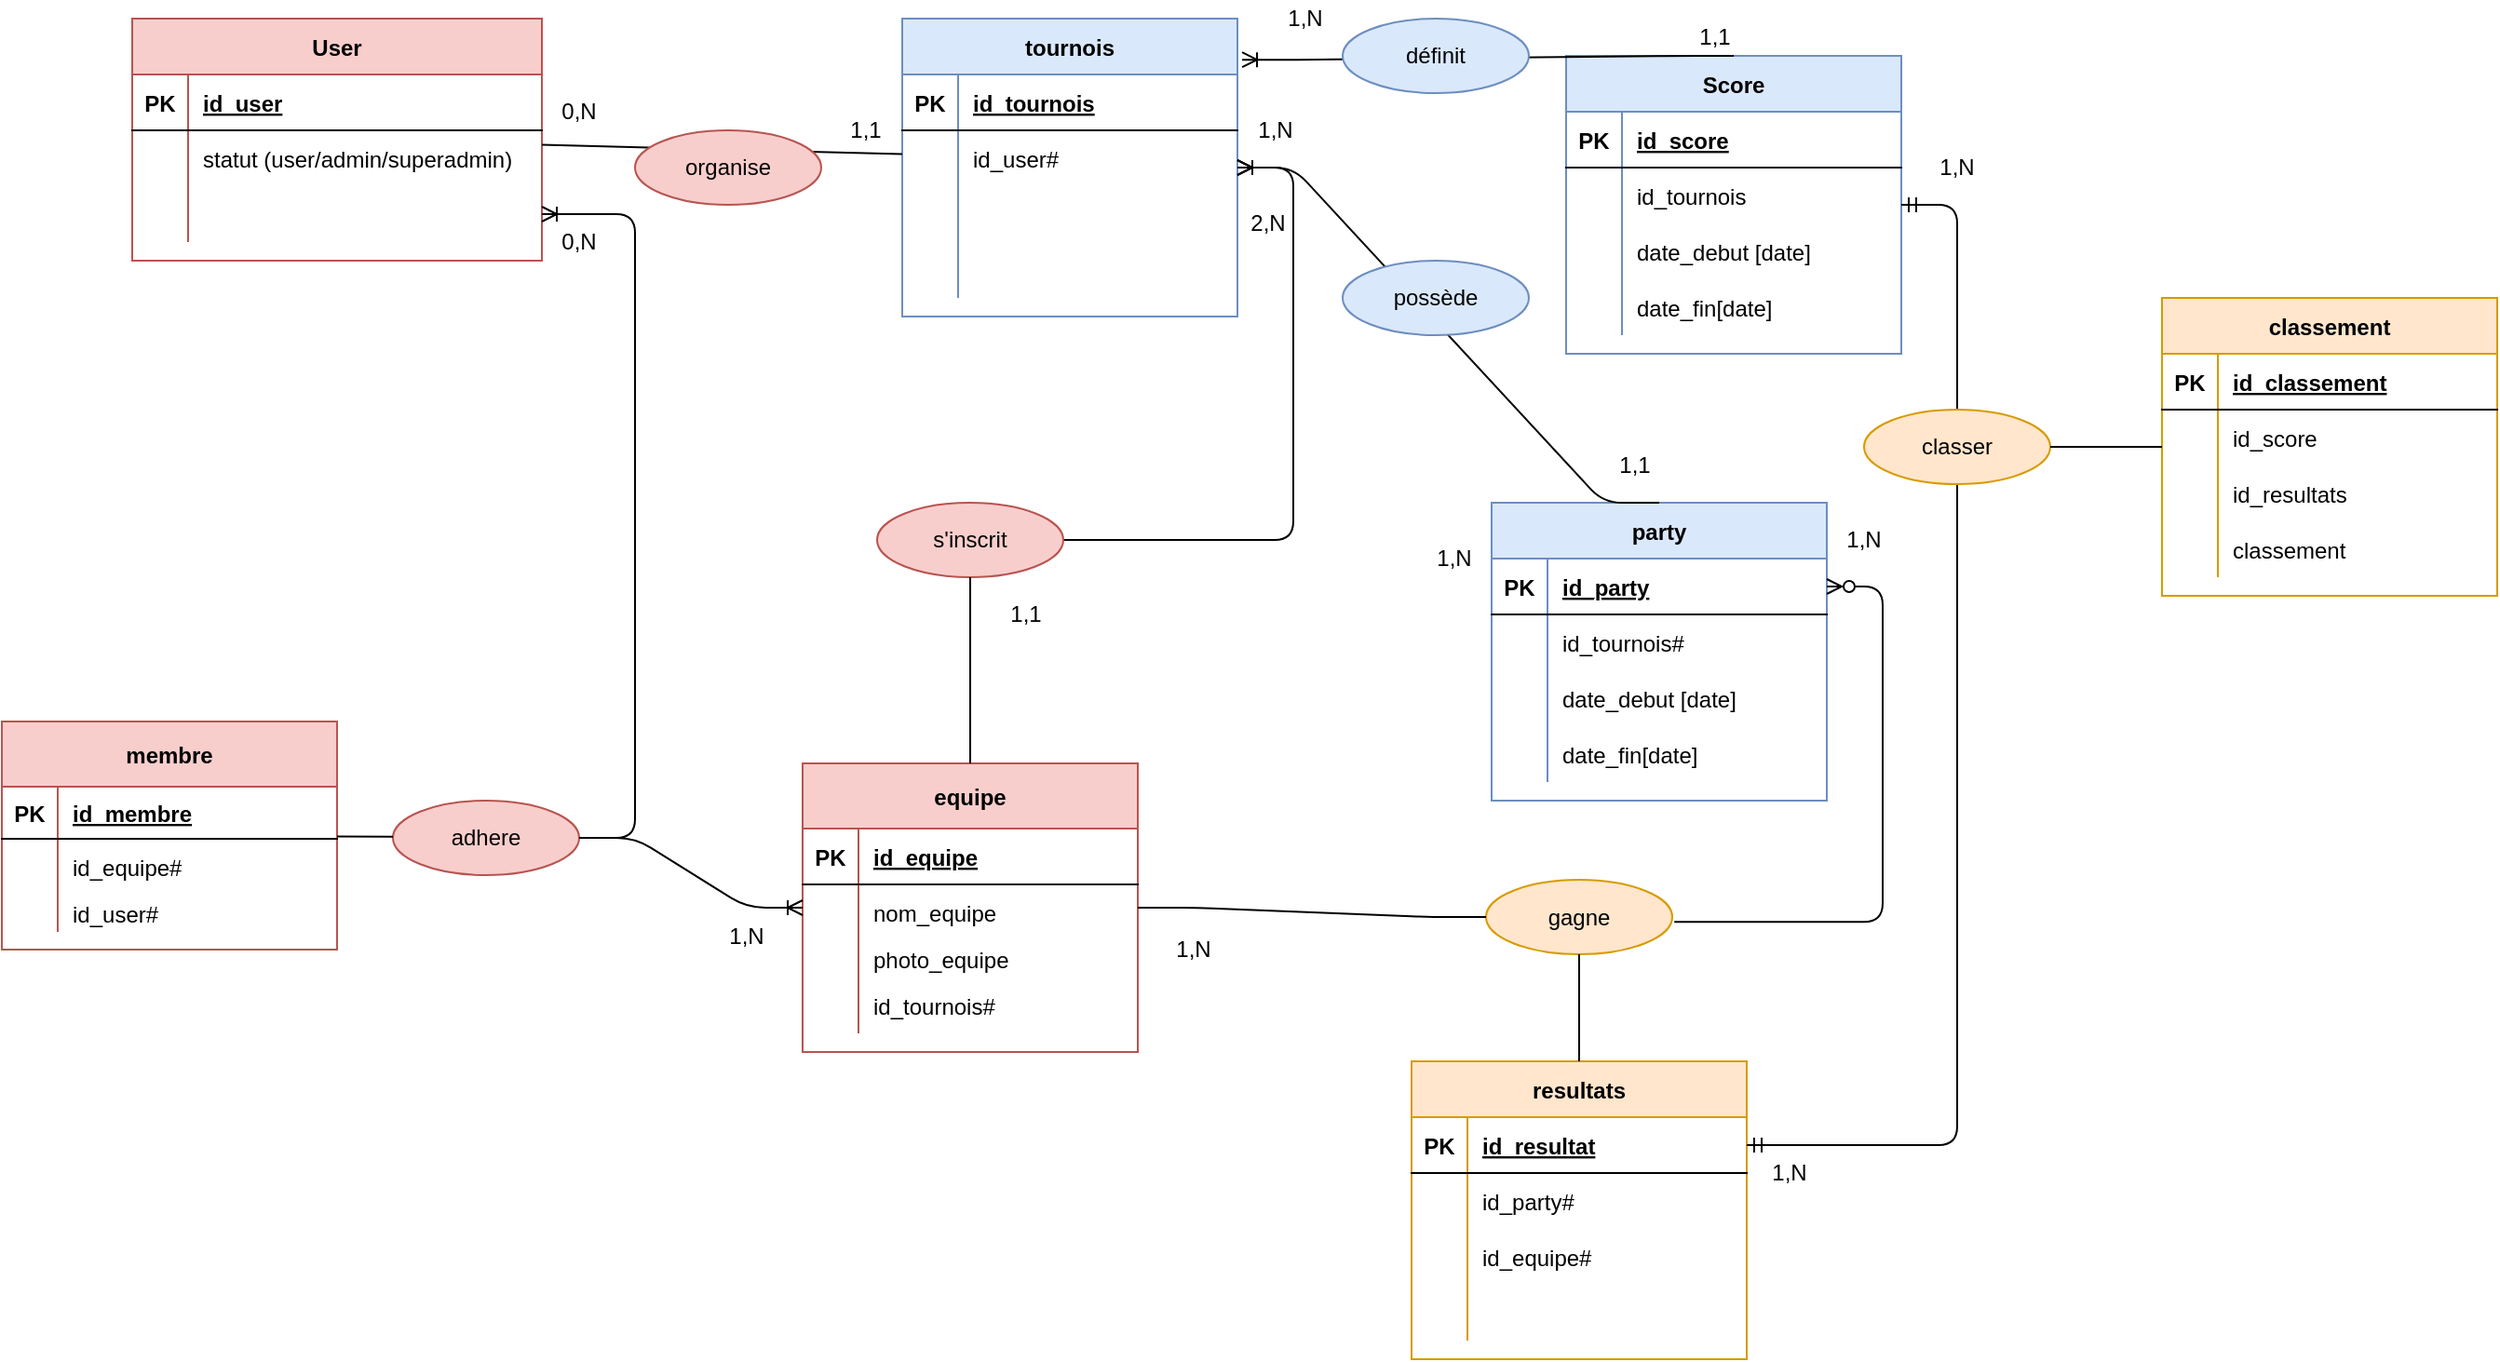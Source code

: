 <mxfile version="15.4.3" type="github">
  <diagram id="LHHhkdgvJ5AZlRCK52b9" name="Page-1">
    <mxGraphModel dx="2249" dy="752" grid="1" gridSize="10" guides="1" tooltips="1" connect="1" arrows="1" fold="1" page="1" pageScale="1" pageWidth="827" pageHeight="1169" math="0" shadow="0">
      <root>
        <mxCell id="0" />
        <mxCell id="1" parent="0" />
        <mxCell id="ABMfCjns19csXs6lVHj8-6" value="User" style="shape=table;startSize=30;container=1;collapsible=1;childLayout=tableLayout;fixedRows=1;rowLines=0;fontStyle=1;align=center;resizeLast=1;fillColor=#f8cecc;strokeColor=#b85450;" parent="1" vertex="1">
          <mxGeometry x="20" y="360" width="220" height="130" as="geometry" />
        </mxCell>
        <mxCell id="ABMfCjns19csXs6lVHj8-7" value="" style="shape=partialRectangle;collapsible=0;dropTarget=0;pointerEvents=0;fillColor=none;top=0;left=0;bottom=1;right=0;points=[[0,0.5],[1,0.5]];portConstraint=eastwest;" parent="ABMfCjns19csXs6lVHj8-6" vertex="1">
          <mxGeometry y="30" width="220" height="30" as="geometry" />
        </mxCell>
        <mxCell id="ABMfCjns19csXs6lVHj8-8" value="PK" style="shape=partialRectangle;connectable=0;fillColor=none;top=0;left=0;bottom=0;right=0;fontStyle=1;overflow=hidden;" parent="ABMfCjns19csXs6lVHj8-7" vertex="1">
          <mxGeometry width="30" height="30" as="geometry" />
        </mxCell>
        <mxCell id="ABMfCjns19csXs6lVHj8-9" value="id_user" style="shape=partialRectangle;connectable=0;fillColor=none;top=0;left=0;bottom=0;right=0;align=left;spacingLeft=6;fontStyle=5;overflow=hidden;" parent="ABMfCjns19csXs6lVHj8-7" vertex="1">
          <mxGeometry x="30" width="190" height="30" as="geometry" />
        </mxCell>
        <mxCell id="ABMfCjns19csXs6lVHj8-13" value="" style="shape=partialRectangle;collapsible=0;dropTarget=0;pointerEvents=0;fillColor=none;top=0;left=0;bottom=0;right=0;points=[[0,0.5],[1,0.5]];portConstraint=eastwest;" parent="ABMfCjns19csXs6lVHj8-6" vertex="1">
          <mxGeometry y="60" width="220" height="30" as="geometry" />
        </mxCell>
        <mxCell id="ABMfCjns19csXs6lVHj8-14" value="" style="shape=partialRectangle;connectable=0;fillColor=none;top=0;left=0;bottom=0;right=0;editable=1;overflow=hidden;" parent="ABMfCjns19csXs6lVHj8-13" vertex="1">
          <mxGeometry width="30" height="30" as="geometry" />
        </mxCell>
        <mxCell id="ABMfCjns19csXs6lVHj8-15" value="statut (user/admin/superadmin)" style="shape=partialRectangle;connectable=0;fillColor=none;top=0;left=0;bottom=0;right=0;align=left;spacingLeft=6;overflow=hidden;" parent="ABMfCjns19csXs6lVHj8-13" vertex="1">
          <mxGeometry x="30" width="190" height="30" as="geometry" />
        </mxCell>
        <mxCell id="ABMfCjns19csXs6lVHj8-16" value="" style="shape=partialRectangle;collapsible=0;dropTarget=0;pointerEvents=0;fillColor=none;top=0;left=0;bottom=0;right=0;points=[[0,0.5],[1,0.5]];portConstraint=eastwest;" parent="ABMfCjns19csXs6lVHj8-6" vertex="1">
          <mxGeometry y="90" width="220" height="30" as="geometry" />
        </mxCell>
        <mxCell id="ABMfCjns19csXs6lVHj8-17" value="" style="shape=partialRectangle;connectable=0;fillColor=none;top=0;left=0;bottom=0;right=0;editable=1;overflow=hidden;" parent="ABMfCjns19csXs6lVHj8-16" vertex="1">
          <mxGeometry width="30" height="30" as="geometry" />
        </mxCell>
        <mxCell id="ABMfCjns19csXs6lVHj8-18" value="" style="shape=partialRectangle;connectable=0;fillColor=none;top=0;left=0;bottom=0;right=0;align=left;spacingLeft=6;overflow=hidden;" parent="ABMfCjns19csXs6lVHj8-16" vertex="1">
          <mxGeometry x="30" width="190" height="30" as="geometry" />
        </mxCell>
        <mxCell id="ABMfCjns19csXs6lVHj8-19" value="tournois" style="shape=table;startSize=30;container=1;collapsible=1;childLayout=tableLayout;fixedRows=1;rowLines=0;fontStyle=1;align=center;resizeLast=1;fillColor=#dae8fc;strokeColor=#6c8ebf;" parent="1" vertex="1">
          <mxGeometry x="433.5" y="360" width="180" height="160" as="geometry" />
        </mxCell>
        <mxCell id="ABMfCjns19csXs6lVHj8-20" value="" style="shape=partialRectangle;collapsible=0;dropTarget=0;pointerEvents=0;fillColor=none;top=0;left=0;bottom=1;right=0;points=[[0,0.5],[1,0.5]];portConstraint=eastwest;" parent="ABMfCjns19csXs6lVHj8-19" vertex="1">
          <mxGeometry y="30" width="180" height="30" as="geometry" />
        </mxCell>
        <mxCell id="ABMfCjns19csXs6lVHj8-21" value="PK" style="shape=partialRectangle;connectable=0;fillColor=none;top=0;left=0;bottom=0;right=0;fontStyle=1;overflow=hidden;" parent="ABMfCjns19csXs6lVHj8-20" vertex="1">
          <mxGeometry width="30" height="30" as="geometry" />
        </mxCell>
        <mxCell id="ABMfCjns19csXs6lVHj8-22" value="id_tournois" style="shape=partialRectangle;connectable=0;fillColor=none;top=0;left=0;bottom=0;right=0;align=left;spacingLeft=6;fontStyle=5;overflow=hidden;" parent="ABMfCjns19csXs6lVHj8-20" vertex="1">
          <mxGeometry x="30" width="150" height="30" as="geometry" />
        </mxCell>
        <mxCell id="ABMfCjns19csXs6lVHj8-23" value="" style="shape=partialRectangle;collapsible=0;dropTarget=0;pointerEvents=0;fillColor=none;top=0;left=0;bottom=0;right=0;points=[[0,0.5],[1,0.5]];portConstraint=eastwest;" parent="ABMfCjns19csXs6lVHj8-19" vertex="1">
          <mxGeometry y="60" width="180" height="30" as="geometry" />
        </mxCell>
        <mxCell id="ABMfCjns19csXs6lVHj8-24" value="" style="shape=partialRectangle;connectable=0;fillColor=none;top=0;left=0;bottom=0;right=0;editable=1;overflow=hidden;" parent="ABMfCjns19csXs6lVHj8-23" vertex="1">
          <mxGeometry width="30" height="30" as="geometry" />
        </mxCell>
        <mxCell id="ABMfCjns19csXs6lVHj8-25" value="id_user#" style="shape=partialRectangle;connectable=0;fillColor=none;top=0;left=0;bottom=0;right=0;align=left;spacingLeft=6;overflow=hidden;" parent="ABMfCjns19csXs6lVHj8-23" vertex="1">
          <mxGeometry x="30" width="150" height="30" as="geometry" />
        </mxCell>
        <mxCell id="ABMfCjns19csXs6lVHj8-26" value="" style="shape=partialRectangle;collapsible=0;dropTarget=0;pointerEvents=0;fillColor=none;top=0;left=0;bottom=0;right=0;points=[[0,0.5],[1,0.5]];portConstraint=eastwest;" parent="ABMfCjns19csXs6lVHj8-19" vertex="1">
          <mxGeometry y="90" width="180" height="30" as="geometry" />
        </mxCell>
        <mxCell id="ABMfCjns19csXs6lVHj8-27" value="" style="shape=partialRectangle;connectable=0;fillColor=none;top=0;left=0;bottom=0;right=0;editable=1;overflow=hidden;" parent="ABMfCjns19csXs6lVHj8-26" vertex="1">
          <mxGeometry width="30" height="30" as="geometry" />
        </mxCell>
        <mxCell id="ABMfCjns19csXs6lVHj8-28" value="" style="shape=partialRectangle;connectable=0;fillColor=none;top=0;left=0;bottom=0;right=0;align=left;spacingLeft=6;overflow=hidden;" parent="ABMfCjns19csXs6lVHj8-26" vertex="1">
          <mxGeometry x="30" width="150" height="30" as="geometry" />
        </mxCell>
        <mxCell id="ABMfCjns19csXs6lVHj8-29" value="" style="shape=partialRectangle;collapsible=0;dropTarget=0;pointerEvents=0;fillColor=none;top=0;left=0;bottom=0;right=0;points=[[0,0.5],[1,0.5]];portConstraint=eastwest;" parent="ABMfCjns19csXs6lVHj8-19" vertex="1">
          <mxGeometry y="120" width="180" height="30" as="geometry" />
        </mxCell>
        <mxCell id="ABMfCjns19csXs6lVHj8-30" value="" style="shape=partialRectangle;connectable=0;fillColor=none;top=0;left=0;bottom=0;right=0;editable=1;overflow=hidden;" parent="ABMfCjns19csXs6lVHj8-29" vertex="1">
          <mxGeometry width="30" height="30" as="geometry" />
        </mxCell>
        <mxCell id="ABMfCjns19csXs6lVHj8-31" value="" style="shape=partialRectangle;connectable=0;fillColor=none;top=0;left=0;bottom=0;right=0;align=left;spacingLeft=6;overflow=hidden;" parent="ABMfCjns19csXs6lVHj8-29" vertex="1">
          <mxGeometry x="30" width="150" height="30" as="geometry" />
        </mxCell>
        <mxCell id="ABMfCjns19csXs6lVHj8-37" value="" style="endArrow=none;html=1;rounded=0;" parent="1" source="ABMfCjns19csXs6lVHj8-6" target="ABMfCjns19csXs6lVHj8-23" edge="1">
          <mxGeometry relative="1" as="geometry">
            <mxPoint x="230" y="440" as="sourcePoint" />
            <mxPoint x="370" y="440" as="targetPoint" />
          </mxGeometry>
        </mxCell>
        <mxCell id="ABMfCjns19csXs6lVHj8-33" value="organise" style="ellipse;whiteSpace=wrap;html=1;align=center;fillColor=#f8cecc;strokeColor=#b85450;" parent="1" vertex="1">
          <mxGeometry x="290" y="420" width="100" height="40" as="geometry" />
        </mxCell>
        <mxCell id="ABMfCjns19csXs6lVHj8-38" value="1,N" style="text;html=1;strokeColor=none;fillColor=none;align=center;verticalAlign=middle;whiteSpace=wrap;rounded=0;" parent="1" vertex="1">
          <mxGeometry x="613.5" y="410" width="40" height="20" as="geometry" />
        </mxCell>
        <mxCell id="ABMfCjns19csXs6lVHj8-39" value="1,1" style="text;html=1;strokeColor=none;fillColor=none;align=center;verticalAlign=middle;whiteSpace=wrap;rounded=0;" parent="1" vertex="1">
          <mxGeometry x="394" y="410" width="40" height="20" as="geometry" />
        </mxCell>
        <mxCell id="ABMfCjns19csXs6lVHj8-40" value="party" style="shape=table;startSize=30;container=1;collapsible=1;childLayout=tableLayout;fixedRows=1;rowLines=0;fontStyle=1;align=center;resizeLast=1;fillColor=#dae8fc;strokeColor=#6c8ebf;" parent="1" vertex="1">
          <mxGeometry x="750" y="620" width="180" height="160" as="geometry" />
        </mxCell>
        <mxCell id="ABMfCjns19csXs6lVHj8-41" value="" style="shape=partialRectangle;collapsible=0;dropTarget=0;pointerEvents=0;fillColor=none;top=0;left=0;bottom=1;right=0;points=[[0,0.5],[1,0.5]];portConstraint=eastwest;" parent="ABMfCjns19csXs6lVHj8-40" vertex="1">
          <mxGeometry y="30" width="180" height="30" as="geometry" />
        </mxCell>
        <mxCell id="ABMfCjns19csXs6lVHj8-42" value="PK" style="shape=partialRectangle;connectable=0;fillColor=none;top=0;left=0;bottom=0;right=0;fontStyle=1;overflow=hidden;" parent="ABMfCjns19csXs6lVHj8-41" vertex="1">
          <mxGeometry width="30" height="30" as="geometry" />
        </mxCell>
        <mxCell id="ABMfCjns19csXs6lVHj8-43" value="id_party" style="shape=partialRectangle;connectable=0;fillColor=none;top=0;left=0;bottom=0;right=0;align=left;spacingLeft=6;fontStyle=5;overflow=hidden;" parent="ABMfCjns19csXs6lVHj8-41" vertex="1">
          <mxGeometry x="30" width="150" height="30" as="geometry" />
        </mxCell>
        <mxCell id="ABMfCjns19csXs6lVHj8-44" value="" style="shape=partialRectangle;collapsible=0;dropTarget=0;pointerEvents=0;fillColor=none;top=0;left=0;bottom=0;right=0;points=[[0,0.5],[1,0.5]];portConstraint=eastwest;" parent="ABMfCjns19csXs6lVHj8-40" vertex="1">
          <mxGeometry y="60" width="180" height="30" as="geometry" />
        </mxCell>
        <mxCell id="ABMfCjns19csXs6lVHj8-45" value="" style="shape=partialRectangle;connectable=0;fillColor=none;top=0;left=0;bottom=0;right=0;editable=1;overflow=hidden;" parent="ABMfCjns19csXs6lVHj8-44" vertex="1">
          <mxGeometry width="30" height="30" as="geometry" />
        </mxCell>
        <mxCell id="ABMfCjns19csXs6lVHj8-46" value="id_tournois#" style="shape=partialRectangle;connectable=0;fillColor=none;top=0;left=0;bottom=0;right=0;align=left;spacingLeft=6;overflow=hidden;" parent="ABMfCjns19csXs6lVHj8-44" vertex="1">
          <mxGeometry x="30" width="150" height="30" as="geometry" />
        </mxCell>
        <mxCell id="ABMfCjns19csXs6lVHj8-47" value="" style="shape=partialRectangle;collapsible=0;dropTarget=0;pointerEvents=0;fillColor=none;top=0;left=0;bottom=0;right=0;points=[[0,0.5],[1,0.5]];portConstraint=eastwest;" parent="ABMfCjns19csXs6lVHj8-40" vertex="1">
          <mxGeometry y="90" width="180" height="30" as="geometry" />
        </mxCell>
        <mxCell id="ABMfCjns19csXs6lVHj8-48" value="" style="shape=partialRectangle;connectable=0;fillColor=none;top=0;left=0;bottom=0;right=0;editable=1;overflow=hidden;" parent="ABMfCjns19csXs6lVHj8-47" vertex="1">
          <mxGeometry width="30" height="30" as="geometry" />
        </mxCell>
        <mxCell id="ABMfCjns19csXs6lVHj8-49" value="date_debut [date]" style="shape=partialRectangle;connectable=0;fillColor=none;top=0;left=0;bottom=0;right=0;align=left;spacingLeft=6;overflow=hidden;" parent="ABMfCjns19csXs6lVHj8-47" vertex="1">
          <mxGeometry x="30" width="150" height="30" as="geometry" />
        </mxCell>
        <mxCell id="ABMfCjns19csXs6lVHj8-50" value="" style="shape=partialRectangle;collapsible=0;dropTarget=0;pointerEvents=0;fillColor=none;top=0;left=0;bottom=0;right=0;points=[[0,0.5],[1,0.5]];portConstraint=eastwest;" parent="ABMfCjns19csXs6lVHj8-40" vertex="1">
          <mxGeometry y="120" width="180" height="30" as="geometry" />
        </mxCell>
        <mxCell id="ABMfCjns19csXs6lVHj8-51" value="" style="shape=partialRectangle;connectable=0;fillColor=none;top=0;left=0;bottom=0;right=0;editable=1;overflow=hidden;" parent="ABMfCjns19csXs6lVHj8-50" vertex="1">
          <mxGeometry width="30" height="30" as="geometry" />
        </mxCell>
        <mxCell id="ABMfCjns19csXs6lVHj8-52" value="date_fin[date]" style="shape=partialRectangle;connectable=0;fillColor=none;top=0;left=0;bottom=0;right=0;align=left;spacingLeft=6;overflow=hidden;" parent="ABMfCjns19csXs6lVHj8-50" vertex="1">
          <mxGeometry x="30" width="150" height="30" as="geometry" />
        </mxCell>
        <mxCell id="ABMfCjns19csXs6lVHj8-57" value="0,N" style="text;html=1;strokeColor=none;fillColor=none;align=center;verticalAlign=middle;whiteSpace=wrap;rounded=0;" parent="1" vertex="1">
          <mxGeometry x="240" y="400" width="40" height="20" as="geometry" />
        </mxCell>
        <mxCell id="ABMfCjns19csXs6lVHj8-58" value="1,1" style="text;html=1;strokeColor=none;fillColor=none;align=center;verticalAlign=middle;whiteSpace=wrap;rounded=0;" parent="1" vertex="1">
          <mxGeometry x="807" y="590" width="40" height="20" as="geometry" />
        </mxCell>
        <mxCell id="ABMfCjns19csXs6lVHj8-65" value="" style="edgeStyle=entityRelationEdgeStyle;fontSize=12;html=1;endArrow=ERoneToMany;exitX=0.5;exitY=0;exitDx=0;exitDy=0;" parent="1" source="ABMfCjns19csXs6lVHj8-40" target="ABMfCjns19csXs6lVHj8-19" edge="1">
          <mxGeometry width="100" height="100" relative="1" as="geometry">
            <mxPoint x="380" y="650" as="sourcePoint" />
            <mxPoint x="600" y="380" as="targetPoint" />
          </mxGeometry>
        </mxCell>
        <mxCell id="ABMfCjns19csXs6lVHj8-69" value="1,N" style="text;html=1;strokeColor=none;fillColor=none;align=center;verticalAlign=middle;whiteSpace=wrap;rounded=0;" parent="1" vertex="1">
          <mxGeometry x="630" y="350" width="40" height="20" as="geometry" />
        </mxCell>
        <mxCell id="ABMfCjns19csXs6lVHj8-70" value="Score" style="shape=table;startSize=30;container=1;collapsible=1;childLayout=tableLayout;fixedRows=1;rowLines=0;fontStyle=1;align=center;resizeLast=1;fillColor=#dae8fc;strokeColor=#6c8ebf;" parent="1" vertex="1">
          <mxGeometry x="790" y="380" width="180" height="160" as="geometry" />
        </mxCell>
        <mxCell id="ABMfCjns19csXs6lVHj8-71" value="" style="shape=partialRectangle;collapsible=0;dropTarget=0;pointerEvents=0;fillColor=none;top=0;left=0;bottom=1;right=0;points=[[0,0.5],[1,0.5]];portConstraint=eastwest;" parent="ABMfCjns19csXs6lVHj8-70" vertex="1">
          <mxGeometry y="30" width="180" height="30" as="geometry" />
        </mxCell>
        <mxCell id="ABMfCjns19csXs6lVHj8-72" value="PK" style="shape=partialRectangle;connectable=0;fillColor=none;top=0;left=0;bottom=0;right=0;fontStyle=1;overflow=hidden;" parent="ABMfCjns19csXs6lVHj8-71" vertex="1">
          <mxGeometry width="30" height="30" as="geometry" />
        </mxCell>
        <mxCell id="ABMfCjns19csXs6lVHj8-73" value="id_score" style="shape=partialRectangle;connectable=0;fillColor=none;top=0;left=0;bottom=0;right=0;align=left;spacingLeft=6;fontStyle=5;overflow=hidden;" parent="ABMfCjns19csXs6lVHj8-71" vertex="1">
          <mxGeometry x="30" width="150" height="30" as="geometry" />
        </mxCell>
        <mxCell id="ABMfCjns19csXs6lVHj8-74" value="" style="shape=partialRectangle;collapsible=0;dropTarget=0;pointerEvents=0;fillColor=none;top=0;left=0;bottom=0;right=0;points=[[0,0.5],[1,0.5]];portConstraint=eastwest;" parent="ABMfCjns19csXs6lVHj8-70" vertex="1">
          <mxGeometry y="60" width="180" height="30" as="geometry" />
        </mxCell>
        <mxCell id="ABMfCjns19csXs6lVHj8-75" value="" style="shape=partialRectangle;connectable=0;fillColor=none;top=0;left=0;bottom=0;right=0;editable=1;overflow=hidden;" parent="ABMfCjns19csXs6lVHj8-74" vertex="1">
          <mxGeometry width="30" height="30" as="geometry" />
        </mxCell>
        <mxCell id="ABMfCjns19csXs6lVHj8-76" value="id_tournois" style="shape=partialRectangle;connectable=0;fillColor=none;top=0;left=0;bottom=0;right=0;align=left;spacingLeft=6;overflow=hidden;" parent="ABMfCjns19csXs6lVHj8-74" vertex="1">
          <mxGeometry x="30" width="150" height="30" as="geometry" />
        </mxCell>
        <mxCell id="ABMfCjns19csXs6lVHj8-77" value="" style="shape=partialRectangle;collapsible=0;dropTarget=0;pointerEvents=0;fillColor=none;top=0;left=0;bottom=0;right=0;points=[[0,0.5],[1,0.5]];portConstraint=eastwest;" parent="ABMfCjns19csXs6lVHj8-70" vertex="1">
          <mxGeometry y="90" width="180" height="30" as="geometry" />
        </mxCell>
        <mxCell id="ABMfCjns19csXs6lVHj8-78" value="" style="shape=partialRectangle;connectable=0;fillColor=none;top=0;left=0;bottom=0;right=0;editable=1;overflow=hidden;" parent="ABMfCjns19csXs6lVHj8-77" vertex="1">
          <mxGeometry width="30" height="30" as="geometry" />
        </mxCell>
        <mxCell id="ABMfCjns19csXs6lVHj8-79" value="date_debut [date]" style="shape=partialRectangle;connectable=0;fillColor=none;top=0;left=0;bottom=0;right=0;align=left;spacingLeft=6;overflow=hidden;" parent="ABMfCjns19csXs6lVHj8-77" vertex="1">
          <mxGeometry x="30" width="150" height="30" as="geometry" />
        </mxCell>
        <mxCell id="ABMfCjns19csXs6lVHj8-80" value="" style="shape=partialRectangle;collapsible=0;dropTarget=0;pointerEvents=0;fillColor=none;top=0;left=0;bottom=0;right=0;points=[[0,0.5],[1,0.5]];portConstraint=eastwest;" parent="ABMfCjns19csXs6lVHj8-70" vertex="1">
          <mxGeometry y="120" width="180" height="30" as="geometry" />
        </mxCell>
        <mxCell id="ABMfCjns19csXs6lVHj8-81" value="" style="shape=partialRectangle;connectable=0;fillColor=none;top=0;left=0;bottom=0;right=0;editable=1;overflow=hidden;" parent="ABMfCjns19csXs6lVHj8-80" vertex="1">
          <mxGeometry width="30" height="30" as="geometry" />
        </mxCell>
        <mxCell id="ABMfCjns19csXs6lVHj8-82" value="date_fin[date]" style="shape=partialRectangle;connectable=0;fillColor=none;top=0;left=0;bottom=0;right=0;align=left;spacingLeft=6;overflow=hidden;" parent="ABMfCjns19csXs6lVHj8-80" vertex="1">
          <mxGeometry x="30" width="150" height="30" as="geometry" />
        </mxCell>
        <mxCell id="ABMfCjns19csXs6lVHj8-83" value="1,1" style="text;html=1;strokeColor=none;fillColor=none;align=center;verticalAlign=middle;whiteSpace=wrap;rounded=0;" parent="1" vertex="1">
          <mxGeometry x="850" y="360" width="40" height="20" as="geometry" />
        </mxCell>
        <mxCell id="ABMfCjns19csXs6lVHj8-84" value="" style="edgeStyle=entityRelationEdgeStyle;fontSize=12;html=1;endArrow=ERoneToMany;exitX=0.5;exitY=0;exitDx=0;exitDy=0;entryX=1.014;entryY=0.138;entryDx=0;entryDy=0;entryPerimeter=0;" parent="1" source="ABMfCjns19csXs6lVHj8-70" target="ABMfCjns19csXs6lVHj8-19" edge="1">
          <mxGeometry width="100" height="100" relative="1" as="geometry">
            <mxPoint x="580" y="660" as="sourcePoint" />
            <mxPoint x="813.5" y="450" as="targetPoint" />
          </mxGeometry>
        </mxCell>
        <mxCell id="ABMfCjns19csXs6lVHj8-85" value="définit" style="ellipse;whiteSpace=wrap;html=1;align=center;fillColor=#dae8fc;strokeColor=#6c8ebf;" parent="1" vertex="1">
          <mxGeometry x="670" y="360" width="100" height="40" as="geometry" />
        </mxCell>
        <mxCell id="ABMfCjns19csXs6lVHj8-92" value="" style="edgeStyle=entityRelationEdgeStyle;fontSize=12;html=1;endArrow=ERoneToMany;startArrow=none;" parent="1" source="ABMfCjns19csXs6lVHj8-130" target="ABMfCjns19csXs6lVHj8-19" edge="1">
          <mxGeometry width="100" height="100" relative="1" as="geometry">
            <mxPoint x="653.5" y="710" as="sourcePoint" />
            <mxPoint x="480" y="550" as="targetPoint" />
          </mxGeometry>
        </mxCell>
        <mxCell id="ABMfCjns19csXs6lVHj8-108" value="equipe" style="shape=table;startSize=35;container=1;collapsible=1;childLayout=tableLayout;fixedRows=1;rowLines=0;fontStyle=1;align=center;resizeLast=1;fillColor=#f8cecc;strokeColor=#b85450;" parent="1" vertex="1">
          <mxGeometry x="380" y="760" width="180" height="155" as="geometry" />
        </mxCell>
        <mxCell id="ABMfCjns19csXs6lVHj8-109" value="" style="shape=partialRectangle;collapsible=0;dropTarget=0;pointerEvents=0;fillColor=none;top=0;left=0;bottom=1;right=0;points=[[0,0.5],[1,0.5]];portConstraint=eastwest;" parent="ABMfCjns19csXs6lVHj8-108" vertex="1">
          <mxGeometry y="35" width="180" height="30" as="geometry" />
        </mxCell>
        <mxCell id="ABMfCjns19csXs6lVHj8-110" value="PK" style="shape=partialRectangle;connectable=0;fillColor=none;top=0;left=0;bottom=0;right=0;fontStyle=1;overflow=hidden;" parent="ABMfCjns19csXs6lVHj8-109" vertex="1">
          <mxGeometry width="30" height="30" as="geometry" />
        </mxCell>
        <mxCell id="ABMfCjns19csXs6lVHj8-111" value="id_equipe" style="shape=partialRectangle;connectable=0;fillColor=none;top=0;left=0;bottom=0;right=0;align=left;spacingLeft=6;fontStyle=5;overflow=hidden;" parent="ABMfCjns19csXs6lVHj8-109" vertex="1">
          <mxGeometry x="30" width="150" height="30" as="geometry" />
        </mxCell>
        <mxCell id="ABMfCjns19csXs6lVHj8-112" value="" style="shape=partialRectangle;collapsible=0;dropTarget=0;pointerEvents=0;fillColor=none;top=0;left=0;bottom=0;right=0;points=[[0,0.5],[1,0.5]];portConstraint=eastwest;" parent="ABMfCjns19csXs6lVHj8-108" vertex="1">
          <mxGeometry y="65" width="180" height="30" as="geometry" />
        </mxCell>
        <mxCell id="ABMfCjns19csXs6lVHj8-113" value="" style="shape=partialRectangle;connectable=0;fillColor=none;top=0;left=0;bottom=0;right=0;editable=1;overflow=hidden;" parent="ABMfCjns19csXs6lVHj8-112" vertex="1">
          <mxGeometry width="30" height="30" as="geometry" />
        </mxCell>
        <mxCell id="ABMfCjns19csXs6lVHj8-114" value="nom_equipe" style="shape=partialRectangle;connectable=0;fillColor=none;top=0;left=0;bottom=0;right=0;align=left;spacingLeft=6;overflow=hidden;" parent="ABMfCjns19csXs6lVHj8-112" vertex="1">
          <mxGeometry x="30" width="150" height="30" as="geometry" />
        </mxCell>
        <mxCell id="ABMfCjns19csXs6lVHj8-115" value="" style="shape=partialRectangle;collapsible=0;dropTarget=0;pointerEvents=0;fillColor=none;top=0;left=0;bottom=0;right=0;points=[[0,0.5],[1,0.5]];portConstraint=eastwest;" parent="ABMfCjns19csXs6lVHj8-108" vertex="1">
          <mxGeometry y="95" width="180" height="20" as="geometry" />
        </mxCell>
        <mxCell id="ABMfCjns19csXs6lVHj8-116" value="" style="shape=partialRectangle;connectable=0;fillColor=none;top=0;left=0;bottom=0;right=0;editable=1;overflow=hidden;" parent="ABMfCjns19csXs6lVHj8-115" vertex="1">
          <mxGeometry width="30" height="20" as="geometry" />
        </mxCell>
        <mxCell id="ABMfCjns19csXs6lVHj8-117" value="photo_equipe" style="shape=partialRectangle;connectable=0;fillColor=none;top=0;left=0;bottom=0;right=0;align=left;spacingLeft=6;overflow=hidden;" parent="ABMfCjns19csXs6lVHj8-115" vertex="1">
          <mxGeometry x="30" width="150" height="20" as="geometry" />
        </mxCell>
        <mxCell id="1YTgjIuok3W_u_tuBiph-44" value="" style="shape=partialRectangle;collapsible=0;dropTarget=0;pointerEvents=0;fillColor=none;top=0;left=0;bottom=0;right=0;points=[[0,0.5],[1,0.5]];portConstraint=eastwest;" parent="ABMfCjns19csXs6lVHj8-108" vertex="1">
          <mxGeometry y="115" width="180" height="30" as="geometry" />
        </mxCell>
        <mxCell id="1YTgjIuok3W_u_tuBiph-45" value="" style="shape=partialRectangle;connectable=0;fillColor=none;top=0;left=0;bottom=0;right=0;editable=1;overflow=hidden;" parent="1YTgjIuok3W_u_tuBiph-44" vertex="1">
          <mxGeometry width="30" height="30" as="geometry" />
        </mxCell>
        <mxCell id="1YTgjIuok3W_u_tuBiph-46" value="id_tournois#" style="shape=partialRectangle;connectable=0;fillColor=none;top=0;left=0;bottom=0;right=0;align=left;spacingLeft=6;overflow=hidden;" parent="1YTgjIuok3W_u_tuBiph-44" vertex="1">
          <mxGeometry x="30" width="150" height="30" as="geometry" />
        </mxCell>
        <mxCell id="ABMfCjns19csXs6lVHj8-130" value="s&#39;inscrit" style="ellipse;whiteSpace=wrap;html=1;align=center;fillColor=#f8cecc;strokeColor=#b85450;" parent="1" vertex="1">
          <mxGeometry x="420" y="620" width="100" height="40" as="geometry" />
        </mxCell>
        <mxCell id="ABMfCjns19csXs6lVHj8-131" value="2,N" style="text;html=1;strokeColor=none;fillColor=none;align=center;verticalAlign=middle;whiteSpace=wrap;rounded=0;" parent="1" vertex="1">
          <mxGeometry x="610" y="460" width="40" height="20" as="geometry" />
        </mxCell>
        <mxCell id="ABMfCjns19csXs6lVHj8-156" value="" style="edgeStyle=entityRelationEdgeStyle;fontSize=12;html=1;endArrow=ERoneToMany;startArrow=none;" parent="1" source="1YTgjIuok3W_u_tuBiph-59" target="ABMfCjns19csXs6lVHj8-108" edge="1">
          <mxGeometry width="100" height="100" relative="1" as="geometry">
            <mxPoint x="410" y="690" as="sourcePoint" />
            <mxPoint x="130" y="670" as="targetPoint" />
          </mxGeometry>
        </mxCell>
        <mxCell id="ABMfCjns19csXs6lVHj8-56" value="possède" style="ellipse;whiteSpace=wrap;html=1;align=center;fillColor=#dae8fc;strokeColor=#6c8ebf;" parent="1" vertex="1">
          <mxGeometry x="670" y="490" width="100" height="40" as="geometry" />
        </mxCell>
        <mxCell id="6Eq5jQaVj0MDKlvztOb3-25" value="0,N" style="text;html=1;strokeColor=none;fillColor=none;align=center;verticalAlign=middle;whiteSpace=wrap;rounded=0;" parent="1" vertex="1">
          <mxGeometry x="240" y="470" width="40" height="20" as="geometry" />
        </mxCell>
        <mxCell id="6Eq5jQaVj0MDKlvztOb3-85" value="resultats" style="shape=table;startSize=30;container=1;collapsible=1;childLayout=tableLayout;fixedRows=1;rowLines=0;fontStyle=1;align=center;resizeLast=1;fillColor=#ffe6cc;strokeColor=#d79b00;" parent="1" vertex="1">
          <mxGeometry x="707" y="920" width="180" height="160" as="geometry" />
        </mxCell>
        <mxCell id="6Eq5jQaVj0MDKlvztOb3-86" value="" style="shape=partialRectangle;collapsible=0;dropTarget=0;pointerEvents=0;fillColor=none;top=0;left=0;bottom=1;right=0;points=[[0,0.5],[1,0.5]];portConstraint=eastwest;" parent="6Eq5jQaVj0MDKlvztOb3-85" vertex="1">
          <mxGeometry y="30" width="180" height="30" as="geometry" />
        </mxCell>
        <mxCell id="6Eq5jQaVj0MDKlvztOb3-87" value="PK" style="shape=partialRectangle;connectable=0;fillColor=none;top=0;left=0;bottom=0;right=0;fontStyle=1;overflow=hidden;" parent="6Eq5jQaVj0MDKlvztOb3-86" vertex="1">
          <mxGeometry width="30" height="30" as="geometry" />
        </mxCell>
        <mxCell id="6Eq5jQaVj0MDKlvztOb3-88" value="id_resultat" style="shape=partialRectangle;connectable=0;fillColor=none;top=0;left=0;bottom=0;right=0;align=left;spacingLeft=6;fontStyle=5;overflow=hidden;" parent="6Eq5jQaVj0MDKlvztOb3-86" vertex="1">
          <mxGeometry x="30" width="150" height="30" as="geometry" />
        </mxCell>
        <mxCell id="6Eq5jQaVj0MDKlvztOb3-89" value="" style="shape=partialRectangle;collapsible=0;dropTarget=0;pointerEvents=0;fillColor=none;top=0;left=0;bottom=0;right=0;points=[[0,0.5],[1,0.5]];portConstraint=eastwest;" parent="6Eq5jQaVj0MDKlvztOb3-85" vertex="1">
          <mxGeometry y="60" width="180" height="30" as="geometry" />
        </mxCell>
        <mxCell id="6Eq5jQaVj0MDKlvztOb3-90" value="" style="shape=partialRectangle;connectable=0;fillColor=none;top=0;left=0;bottom=0;right=0;editable=1;overflow=hidden;" parent="6Eq5jQaVj0MDKlvztOb3-89" vertex="1">
          <mxGeometry width="30" height="30" as="geometry" />
        </mxCell>
        <mxCell id="6Eq5jQaVj0MDKlvztOb3-91" value="id_party#" style="shape=partialRectangle;connectable=0;fillColor=none;top=0;left=0;bottom=0;right=0;align=left;spacingLeft=6;overflow=hidden;" parent="6Eq5jQaVj0MDKlvztOb3-89" vertex="1">
          <mxGeometry x="30" width="150" height="30" as="geometry" />
        </mxCell>
        <mxCell id="6Eq5jQaVj0MDKlvztOb3-92" value="" style="shape=partialRectangle;collapsible=0;dropTarget=0;pointerEvents=0;fillColor=none;top=0;left=0;bottom=0;right=0;points=[[0,0.5],[1,0.5]];portConstraint=eastwest;" parent="6Eq5jQaVj0MDKlvztOb3-85" vertex="1">
          <mxGeometry y="90" width="180" height="30" as="geometry" />
        </mxCell>
        <mxCell id="6Eq5jQaVj0MDKlvztOb3-93" value="" style="shape=partialRectangle;connectable=0;fillColor=none;top=0;left=0;bottom=0;right=0;editable=1;overflow=hidden;" parent="6Eq5jQaVj0MDKlvztOb3-92" vertex="1">
          <mxGeometry width="30" height="30" as="geometry" />
        </mxCell>
        <mxCell id="6Eq5jQaVj0MDKlvztOb3-94" value="id_equipe#" style="shape=partialRectangle;connectable=0;fillColor=none;top=0;left=0;bottom=0;right=0;align=left;spacingLeft=6;overflow=hidden;" parent="6Eq5jQaVj0MDKlvztOb3-92" vertex="1">
          <mxGeometry x="30" width="150" height="30" as="geometry" />
        </mxCell>
        <mxCell id="6Eq5jQaVj0MDKlvztOb3-95" value="" style="shape=partialRectangle;collapsible=0;dropTarget=0;pointerEvents=0;fillColor=none;top=0;left=0;bottom=0;right=0;points=[[0,0.5],[1,0.5]];portConstraint=eastwest;" parent="6Eq5jQaVj0MDKlvztOb3-85" vertex="1">
          <mxGeometry y="120" width="180" height="30" as="geometry" />
        </mxCell>
        <mxCell id="6Eq5jQaVj0MDKlvztOb3-96" value="" style="shape=partialRectangle;connectable=0;fillColor=none;top=0;left=0;bottom=0;right=0;editable=1;overflow=hidden;" parent="6Eq5jQaVj0MDKlvztOb3-95" vertex="1">
          <mxGeometry width="30" height="30" as="geometry" />
        </mxCell>
        <mxCell id="6Eq5jQaVj0MDKlvztOb3-97" value="" style="shape=partialRectangle;connectable=0;fillColor=none;top=0;left=0;bottom=0;right=0;align=left;spacingLeft=6;overflow=hidden;" parent="6Eq5jQaVj0MDKlvztOb3-95" vertex="1">
          <mxGeometry x="30" width="150" height="30" as="geometry" />
        </mxCell>
        <mxCell id="6Eq5jQaVj0MDKlvztOb3-101" value="" style="edgeStyle=entityRelationEdgeStyle;fontSize=12;html=1;endArrow=ERzeroToMany;endFill=1;exitX=1.011;exitY=0.567;exitDx=0;exitDy=0;exitPerimeter=0;startArrow=none;" parent="1" source="6Eq5jQaVj0MDKlvztOb3-102" target="ABMfCjns19csXs6lVHj8-41" edge="1">
          <mxGeometry width="100" height="100" relative="1" as="geometry">
            <mxPoint x="490" y="870" as="sourcePoint" />
            <mxPoint x="651" y="890" as="targetPoint" />
          </mxGeometry>
        </mxCell>
        <mxCell id="6Eq5jQaVj0MDKlvztOb3-102" value="gagne" style="ellipse;whiteSpace=wrap;html=1;align=center;fillColor=#ffe6cc;strokeColor=#d79b00;" parent="1" vertex="1">
          <mxGeometry x="747" y="822.5" width="100" height="40" as="geometry" />
        </mxCell>
        <mxCell id="6Eq5jQaVj0MDKlvztOb3-103" value="" style="edgeStyle=entityRelationEdgeStyle;fontSize=12;html=1;endArrow=none;endFill=1;" parent="1" source="ABMfCjns19csXs6lVHj8-108" target="6Eq5jQaVj0MDKlvztOb3-102" edge="1">
          <mxGeometry width="100" height="100" relative="1" as="geometry">
            <mxPoint x="540" y="1020" as="sourcePoint" />
            <mxPoint x="680" y="920" as="targetPoint" />
          </mxGeometry>
        </mxCell>
        <mxCell id="6Eq5jQaVj0MDKlvztOb3-113" value="1,N" style="text;html=1;strokeColor=none;fillColor=none;align=center;verticalAlign=middle;whiteSpace=wrap;rounded=0;" parent="1" vertex="1">
          <mxGeometry x="710" y="640" width="40" height="20" as="geometry" />
        </mxCell>
        <mxCell id="1YTgjIuok3W_u_tuBiph-1" value="classement" style="shape=table;startSize=30;container=1;collapsible=1;childLayout=tableLayout;fixedRows=1;rowLines=0;fontStyle=1;align=center;resizeLast=1;fillColor=#ffe6cc;strokeColor=#d79b00;" parent="1" vertex="1">
          <mxGeometry x="1110" y="510" width="180" height="160" as="geometry" />
        </mxCell>
        <mxCell id="1YTgjIuok3W_u_tuBiph-2" value="" style="shape=partialRectangle;collapsible=0;dropTarget=0;pointerEvents=0;fillColor=none;top=0;left=0;bottom=1;right=0;points=[[0,0.5],[1,0.5]];portConstraint=eastwest;" parent="1YTgjIuok3W_u_tuBiph-1" vertex="1">
          <mxGeometry y="30" width="180" height="30" as="geometry" />
        </mxCell>
        <mxCell id="1YTgjIuok3W_u_tuBiph-3" value="PK" style="shape=partialRectangle;connectable=0;fillColor=none;top=0;left=0;bottom=0;right=0;fontStyle=1;overflow=hidden;" parent="1YTgjIuok3W_u_tuBiph-2" vertex="1">
          <mxGeometry width="30" height="30" as="geometry" />
        </mxCell>
        <mxCell id="1YTgjIuok3W_u_tuBiph-4" value="id_classement" style="shape=partialRectangle;connectable=0;fillColor=none;top=0;left=0;bottom=0;right=0;align=left;spacingLeft=6;fontStyle=5;overflow=hidden;" parent="1YTgjIuok3W_u_tuBiph-2" vertex="1">
          <mxGeometry x="30" width="150" height="30" as="geometry" />
        </mxCell>
        <mxCell id="1YTgjIuok3W_u_tuBiph-5" value="" style="shape=partialRectangle;collapsible=0;dropTarget=0;pointerEvents=0;fillColor=none;top=0;left=0;bottom=0;right=0;points=[[0,0.5],[1,0.5]];portConstraint=eastwest;" parent="1YTgjIuok3W_u_tuBiph-1" vertex="1">
          <mxGeometry y="60" width="180" height="30" as="geometry" />
        </mxCell>
        <mxCell id="1YTgjIuok3W_u_tuBiph-6" value="" style="shape=partialRectangle;connectable=0;fillColor=none;top=0;left=0;bottom=0;right=0;editable=1;overflow=hidden;" parent="1YTgjIuok3W_u_tuBiph-5" vertex="1">
          <mxGeometry width="30" height="30" as="geometry" />
        </mxCell>
        <mxCell id="1YTgjIuok3W_u_tuBiph-7" value="id_score" style="shape=partialRectangle;connectable=0;fillColor=none;top=0;left=0;bottom=0;right=0;align=left;spacingLeft=6;overflow=hidden;" parent="1YTgjIuok3W_u_tuBiph-5" vertex="1">
          <mxGeometry x="30" width="150" height="30" as="geometry" />
        </mxCell>
        <mxCell id="1YTgjIuok3W_u_tuBiph-8" value="" style="shape=partialRectangle;collapsible=0;dropTarget=0;pointerEvents=0;fillColor=none;top=0;left=0;bottom=0;right=0;points=[[0,0.5],[1,0.5]];portConstraint=eastwest;" parent="1YTgjIuok3W_u_tuBiph-1" vertex="1">
          <mxGeometry y="90" width="180" height="30" as="geometry" />
        </mxCell>
        <mxCell id="1YTgjIuok3W_u_tuBiph-9" value="" style="shape=partialRectangle;connectable=0;fillColor=none;top=0;left=0;bottom=0;right=0;editable=1;overflow=hidden;" parent="1YTgjIuok3W_u_tuBiph-8" vertex="1">
          <mxGeometry width="30" height="30" as="geometry" />
        </mxCell>
        <mxCell id="1YTgjIuok3W_u_tuBiph-10" value="id_resultats" style="shape=partialRectangle;connectable=0;fillColor=none;top=0;left=0;bottom=0;right=0;align=left;spacingLeft=6;overflow=hidden;" parent="1YTgjIuok3W_u_tuBiph-8" vertex="1">
          <mxGeometry x="30" width="150" height="30" as="geometry" />
        </mxCell>
        <mxCell id="1YTgjIuok3W_u_tuBiph-11" value="" style="shape=partialRectangle;collapsible=0;dropTarget=0;pointerEvents=0;fillColor=none;top=0;left=0;bottom=0;right=0;points=[[0,0.5],[1,0.5]];portConstraint=eastwest;" parent="1YTgjIuok3W_u_tuBiph-1" vertex="1">
          <mxGeometry y="120" width="180" height="30" as="geometry" />
        </mxCell>
        <mxCell id="1YTgjIuok3W_u_tuBiph-12" value="" style="shape=partialRectangle;connectable=0;fillColor=none;top=0;left=0;bottom=0;right=0;editable=1;overflow=hidden;" parent="1YTgjIuok3W_u_tuBiph-11" vertex="1">
          <mxGeometry width="30" height="30" as="geometry" />
        </mxCell>
        <mxCell id="1YTgjIuok3W_u_tuBiph-13" value="classement" style="shape=partialRectangle;connectable=0;fillColor=none;top=0;left=0;bottom=0;right=0;align=left;spacingLeft=6;overflow=hidden;" parent="1YTgjIuok3W_u_tuBiph-11" vertex="1">
          <mxGeometry x="30" width="150" height="30" as="geometry" />
        </mxCell>
        <mxCell id="1YTgjIuok3W_u_tuBiph-16" value="" style="edgeStyle=entityRelationEdgeStyle;fontSize=12;html=1;endArrow=ERmandOne;startArrow=ERmandOne;exitX=1;exitY=0.5;exitDx=0;exitDy=0;" parent="1" source="6Eq5jQaVj0MDKlvztOb3-86" target="ABMfCjns19csXs6lVHj8-70" edge="1">
          <mxGeometry width="100" height="100" relative="1" as="geometry">
            <mxPoint x="747" y="970" as="sourcePoint" />
            <mxPoint x="847" y="870" as="targetPoint" />
          </mxGeometry>
        </mxCell>
        <mxCell id="1YTgjIuok3W_u_tuBiph-22" value="" style="endArrow=none;html=1;rounded=0;entryX=0.5;entryY=0;entryDx=0;entryDy=0;exitX=0.5;exitY=1;exitDx=0;exitDy=0;" parent="1" source="6Eq5jQaVj0MDKlvztOb3-102" target="6Eq5jQaVj0MDKlvztOb3-85" edge="1">
          <mxGeometry relative="1" as="geometry">
            <mxPoint x="640" y="880" as="sourcePoint" />
            <mxPoint x="800" y="880" as="targetPoint" />
          </mxGeometry>
        </mxCell>
        <mxCell id="1YTgjIuok3W_u_tuBiph-23" value="classer" style="ellipse;whiteSpace=wrap;html=1;align=center;fillColor=#ffe6cc;strokeColor=#d79b00;" parent="1" vertex="1">
          <mxGeometry x="950" y="570" width="100" height="40" as="geometry" />
        </mxCell>
        <mxCell id="1YTgjIuok3W_u_tuBiph-28" value="" style="endArrow=none;html=1;rounded=0;" parent="1" edge="1">
          <mxGeometry relative="1" as="geometry">
            <mxPoint x="1050" y="590" as="sourcePoint" />
            <mxPoint x="1110" y="590" as="targetPoint" />
          </mxGeometry>
        </mxCell>
        <mxCell id="1YTgjIuok3W_u_tuBiph-29" value="1,N" style="text;html=1;strokeColor=none;fillColor=none;align=center;verticalAlign=middle;whiteSpace=wrap;rounded=0;" parent="1" vertex="1">
          <mxGeometry x="980" y="430" width="40" height="20" as="geometry" />
        </mxCell>
        <mxCell id="1YTgjIuok3W_u_tuBiph-32" value="1,N" style="text;html=1;strokeColor=none;fillColor=none;align=center;verticalAlign=middle;whiteSpace=wrap;rounded=0;" parent="1" vertex="1">
          <mxGeometry x="890" y="970" width="40" height="20" as="geometry" />
        </mxCell>
        <mxCell id="1YTgjIuok3W_u_tuBiph-33" value="1,N" style="text;html=1;strokeColor=none;fillColor=none;align=center;verticalAlign=middle;whiteSpace=wrap;rounded=0;" parent="1" vertex="1">
          <mxGeometry x="930" y="630" width="40" height="20" as="geometry" />
        </mxCell>
        <mxCell id="1YTgjIuok3W_u_tuBiph-55" value="" style="endArrow=none;html=1;rounded=0;exitX=0.5;exitY=1;exitDx=0;exitDy=0;" parent="1" source="ABMfCjns19csXs6lVHj8-130" target="ABMfCjns19csXs6lVHj8-108" edge="1">
          <mxGeometry relative="1" as="geometry">
            <mxPoint x="810" y="900" as="sourcePoint" />
            <mxPoint x="810" y="990" as="targetPoint" />
          </mxGeometry>
        </mxCell>
        <mxCell id="1YTgjIuok3W_u_tuBiph-57" value="1,N" style="text;html=1;strokeColor=none;fillColor=none;align=center;verticalAlign=middle;whiteSpace=wrap;rounded=0;" parent="1" vertex="1">
          <mxGeometry x="570" y="850" width="40" height="20" as="geometry" />
        </mxCell>
        <mxCell id="1YTgjIuok3W_u_tuBiph-58" value="1,1" style="text;html=1;strokeColor=none;fillColor=none;align=center;verticalAlign=middle;whiteSpace=wrap;rounded=0;" parent="1" vertex="1">
          <mxGeometry x="480" y="670" width="40" height="20" as="geometry" />
        </mxCell>
        <mxCell id="1YTgjIuok3W_u_tuBiph-60" value="1,N" style="text;html=1;strokeColor=none;fillColor=none;align=center;verticalAlign=middle;whiteSpace=wrap;rounded=0;" parent="1" vertex="1">
          <mxGeometry x="330" y="842.5" width="40" height="20" as="geometry" />
        </mxCell>
        <mxCell id="1YTgjIuok3W_u_tuBiph-59" value="adhere" style="ellipse;whiteSpace=wrap;html=1;align=center;fillColor=#f8cecc;strokeColor=#b85450;" parent="1" vertex="1">
          <mxGeometry x="160" y="780" width="100" height="40" as="geometry" />
        </mxCell>
        <mxCell id="1YTgjIuok3W_u_tuBiph-61" value="" style="edgeStyle=entityRelationEdgeStyle;fontSize=12;html=1;endArrow=none;startArrow=ERoneToMany;exitX=1;exitY=0.5;exitDx=0;exitDy=0;" parent="1" source="ABMfCjns19csXs6lVHj8-16" target="1YTgjIuok3W_u_tuBiph-59" edge="1">
          <mxGeometry width="100" height="100" relative="1" as="geometry">
            <mxPoint x="240" y="440" as="sourcePoint" />
            <mxPoint x="380" y="837.5" as="targetPoint" />
          </mxGeometry>
        </mxCell>
        <mxCell id="1YTgjIuok3W_u_tuBiph-62" value="membre" style="shape=table;startSize=35;container=1;collapsible=1;childLayout=tableLayout;fixedRows=1;rowLines=0;fontStyle=1;align=center;resizeLast=1;fillColor=#f8cecc;strokeColor=#b85450;" parent="1" vertex="1">
          <mxGeometry x="-50" y="737.5" width="180" height="122.5" as="geometry" />
        </mxCell>
        <mxCell id="1YTgjIuok3W_u_tuBiph-63" value="" style="shape=partialRectangle;collapsible=0;dropTarget=0;pointerEvents=0;fillColor=none;top=0;left=0;bottom=1;right=0;points=[[0,0.5],[1,0.5]];portConstraint=eastwest;" parent="1YTgjIuok3W_u_tuBiph-62" vertex="1">
          <mxGeometry y="35" width="180" height="28" as="geometry" />
        </mxCell>
        <mxCell id="1YTgjIuok3W_u_tuBiph-64" value="PK" style="shape=partialRectangle;connectable=0;fillColor=none;top=0;left=0;bottom=0;right=0;fontStyle=1;overflow=hidden;" parent="1YTgjIuok3W_u_tuBiph-63" vertex="1">
          <mxGeometry width="30" height="28" as="geometry" />
        </mxCell>
        <mxCell id="1YTgjIuok3W_u_tuBiph-65" value="id_membre" style="shape=partialRectangle;connectable=0;fillColor=none;top=0;left=0;bottom=0;right=0;align=left;spacingLeft=6;fontStyle=5;overflow=hidden;" parent="1YTgjIuok3W_u_tuBiph-63" vertex="1">
          <mxGeometry x="30" width="150" height="28" as="geometry" />
        </mxCell>
        <mxCell id="1YTgjIuok3W_u_tuBiph-66" value="" style="shape=partialRectangle;collapsible=0;dropTarget=0;pointerEvents=0;fillColor=none;top=0;left=0;bottom=0;right=0;points=[[0,0.5],[1,0.5]];portConstraint=eastwest;" parent="1YTgjIuok3W_u_tuBiph-62" vertex="1">
          <mxGeometry y="63" width="180" height="30" as="geometry" />
        </mxCell>
        <mxCell id="1YTgjIuok3W_u_tuBiph-67" value="" style="shape=partialRectangle;connectable=0;fillColor=none;top=0;left=0;bottom=0;right=0;editable=1;overflow=hidden;" parent="1YTgjIuok3W_u_tuBiph-66" vertex="1">
          <mxGeometry width="30" height="30" as="geometry" />
        </mxCell>
        <mxCell id="1YTgjIuok3W_u_tuBiph-68" value="id_equipe#" style="shape=partialRectangle;connectable=0;fillColor=none;top=0;left=0;bottom=0;right=0;align=left;spacingLeft=6;overflow=hidden;" parent="1YTgjIuok3W_u_tuBiph-66" vertex="1">
          <mxGeometry x="30" width="150" height="30" as="geometry" />
        </mxCell>
        <mxCell id="1YTgjIuok3W_u_tuBiph-69" value="" style="shape=partialRectangle;collapsible=0;dropTarget=0;pointerEvents=0;fillColor=none;top=0;left=0;bottom=0;right=0;points=[[0,0.5],[1,0.5]];portConstraint=eastwest;" parent="1YTgjIuok3W_u_tuBiph-62" vertex="1">
          <mxGeometry y="93" width="180" height="20" as="geometry" />
        </mxCell>
        <mxCell id="1YTgjIuok3W_u_tuBiph-70" value="" style="shape=partialRectangle;connectable=0;fillColor=none;top=0;left=0;bottom=0;right=0;editable=1;overflow=hidden;" parent="1YTgjIuok3W_u_tuBiph-69" vertex="1">
          <mxGeometry width="30" height="20" as="geometry" />
        </mxCell>
        <mxCell id="1YTgjIuok3W_u_tuBiph-71" value="id_user#" style="shape=partialRectangle;connectable=0;fillColor=none;top=0;left=0;bottom=0;right=0;align=left;spacingLeft=6;overflow=hidden;" parent="1YTgjIuok3W_u_tuBiph-69" vertex="1">
          <mxGeometry x="30" width="150" height="20" as="geometry" />
        </mxCell>
        <mxCell id="1YTgjIuok3W_u_tuBiph-77" value="" style="endArrow=none;html=1;rounded=0;" parent="1" source="1YTgjIuok3W_u_tuBiph-62" edge="1">
          <mxGeometry relative="1" as="geometry">
            <mxPoint y="799.41" as="sourcePoint" />
            <mxPoint x="160" y="799.41" as="targetPoint" />
          </mxGeometry>
        </mxCell>
      </root>
    </mxGraphModel>
  </diagram>
</mxfile>
